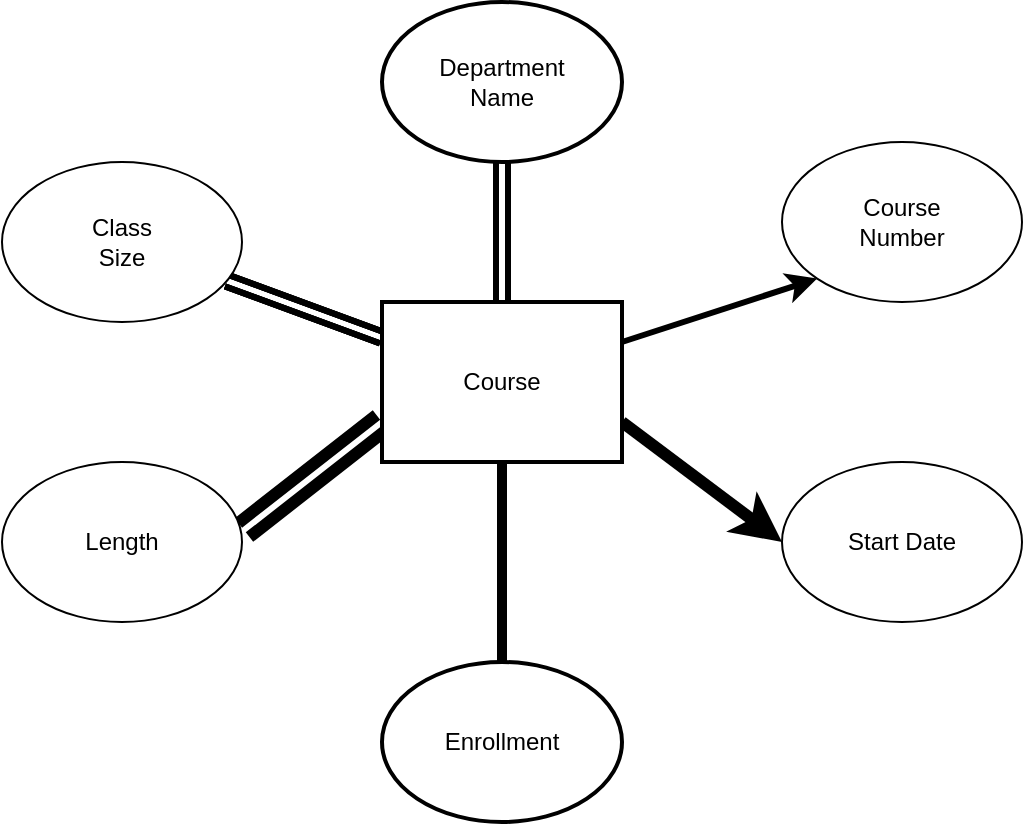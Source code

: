 <mxfile>
    <diagram id="zQMnkyhYTrxVqp4fHfLu" name="Page-1">
        <mxGraphModel dx="736" dy="573" grid="1" gridSize="10" guides="1" tooltips="1" connect="1" arrows="1" fold="1" page="1" pageScale="1" pageWidth="850" pageHeight="1100" math="0" shadow="0">
            <root>
                <mxCell id="0"/>
                <mxCell id="1" parent="0"/>
                <mxCell id="19" value="" style="edgeStyle=none;shape=link;html=1;strokeWidth=3;startArrow=none;startFill=0;" edge="1" parent="1" source="2" target="3">
                    <mxGeometry relative="1" as="geometry"/>
                </mxCell>
                <mxCell id="20" value="" style="edgeStyle=none;shape=link;html=1;strokeWidth=3;startArrow=none;startFill=0;" edge="1" parent="1" source="2" target="7">
                    <mxGeometry relative="1" as="geometry"/>
                </mxCell>
                <mxCell id="21" value="" style="edgeStyle=none;shape=link;html=1;strokeWidth=3;startArrow=none;startFill=0;" edge="1" parent="1" source="2" target="7">
                    <mxGeometry relative="1" as="geometry"/>
                </mxCell>
                <mxCell id="22" value="" style="edgeStyle=none;shape=link;html=1;strokeWidth=3;startArrow=none;startFill=0;" edge="1" parent="1" source="2" target="7">
                    <mxGeometry relative="1" as="geometry"/>
                </mxCell>
                <mxCell id="23" value="" style="edgeStyle=none;shape=link;html=1;strokeWidth=3;startArrow=none;startFill=0;width=-4;" edge="1" parent="1" source="2" target="6">
                    <mxGeometry relative="1" as="geometry"/>
                </mxCell>
                <mxCell id="30" style="edgeStyle=none;rounded=0;html=1;exitX=1;exitY=0.25;exitDx=0;exitDy=0;entryX=0;entryY=1;entryDx=0;entryDy=0;shadow=0;labelBackgroundColor=default;strokeWidth=3;fontFamily=Helvetica;fontSize=11;fontColor=default;startArrow=none;startFill=0;endArrow=classic;" edge="1" parent="1" source="2" target="4">
                    <mxGeometry relative="1" as="geometry"/>
                </mxCell>
                <mxCell id="31" style="edgeStyle=none;rounded=0;html=1;exitX=1;exitY=0.75;exitDx=0;exitDy=0;entryX=0;entryY=0.5;entryDx=0;entryDy=0;shadow=0;labelBackgroundColor=default;strokeWidth=6;fontFamily=Helvetica;fontSize=11;fontColor=default;startArrow=none;startFill=0;endArrow=classic;" edge="1" parent="1" source="2" target="5">
                    <mxGeometry relative="1" as="geometry"/>
                </mxCell>
                <mxCell id="32" style="edgeStyle=none;shape=link;rounded=0;html=1;exitX=0;exitY=0.75;exitDx=0;exitDy=0;entryX=1.008;entryY=0.425;entryDx=0;entryDy=0;entryPerimeter=0;shadow=0;labelBackgroundColor=default;strokeWidth=6;fontFamily=Helvetica;fontSize=11;fontColor=default;startArrow=none;startFill=0;endArrow=classic;" edge="1" parent="1" source="2" target="8">
                    <mxGeometry relative="1" as="geometry"/>
                </mxCell>
                <mxCell id="2" value="Course" style="rounded=0;whiteSpace=wrap;html=1;strokeWidth=2;" vertex="1" parent="1">
                    <mxGeometry x="320" y="240" width="120" height="80" as="geometry"/>
                </mxCell>
                <mxCell id="3" value="Department&lt;br&gt;Name" style="ellipse;whiteSpace=wrap;html=1;strokeWidth=2;" vertex="1" parent="1">
                    <mxGeometry x="320" y="90" width="120" height="80" as="geometry"/>
                </mxCell>
                <mxCell id="4" value="Course&lt;br&gt;Number" style="ellipse;whiteSpace=wrap;html=1;" vertex="1" parent="1">
                    <mxGeometry x="520" y="160" width="120" height="80" as="geometry"/>
                </mxCell>
                <mxCell id="5" value="Start Date" style="ellipse;whiteSpace=wrap;html=1;" vertex="1" parent="1">
                    <mxGeometry x="520" y="320" width="120" height="80" as="geometry"/>
                </mxCell>
                <mxCell id="6" value="Enrollment&lt;br&gt;" style="ellipse;whiteSpace=wrap;html=1;strokeWidth=2;" vertex="1" parent="1">
                    <mxGeometry x="320" y="420" width="120" height="80" as="geometry"/>
                </mxCell>
                <mxCell id="7" value="Class&lt;br&gt;Size" style="ellipse;whiteSpace=wrap;html=1;" vertex="1" parent="1">
                    <mxGeometry x="130" y="170" width="120" height="80" as="geometry"/>
                </mxCell>
                <mxCell id="8" value="Length" style="ellipse;whiteSpace=wrap;html=1;" vertex="1" parent="1">
                    <mxGeometry x="130" y="320" width="120" height="80" as="geometry"/>
                </mxCell>
            </root>
        </mxGraphModel>
    </diagram>
</mxfile>